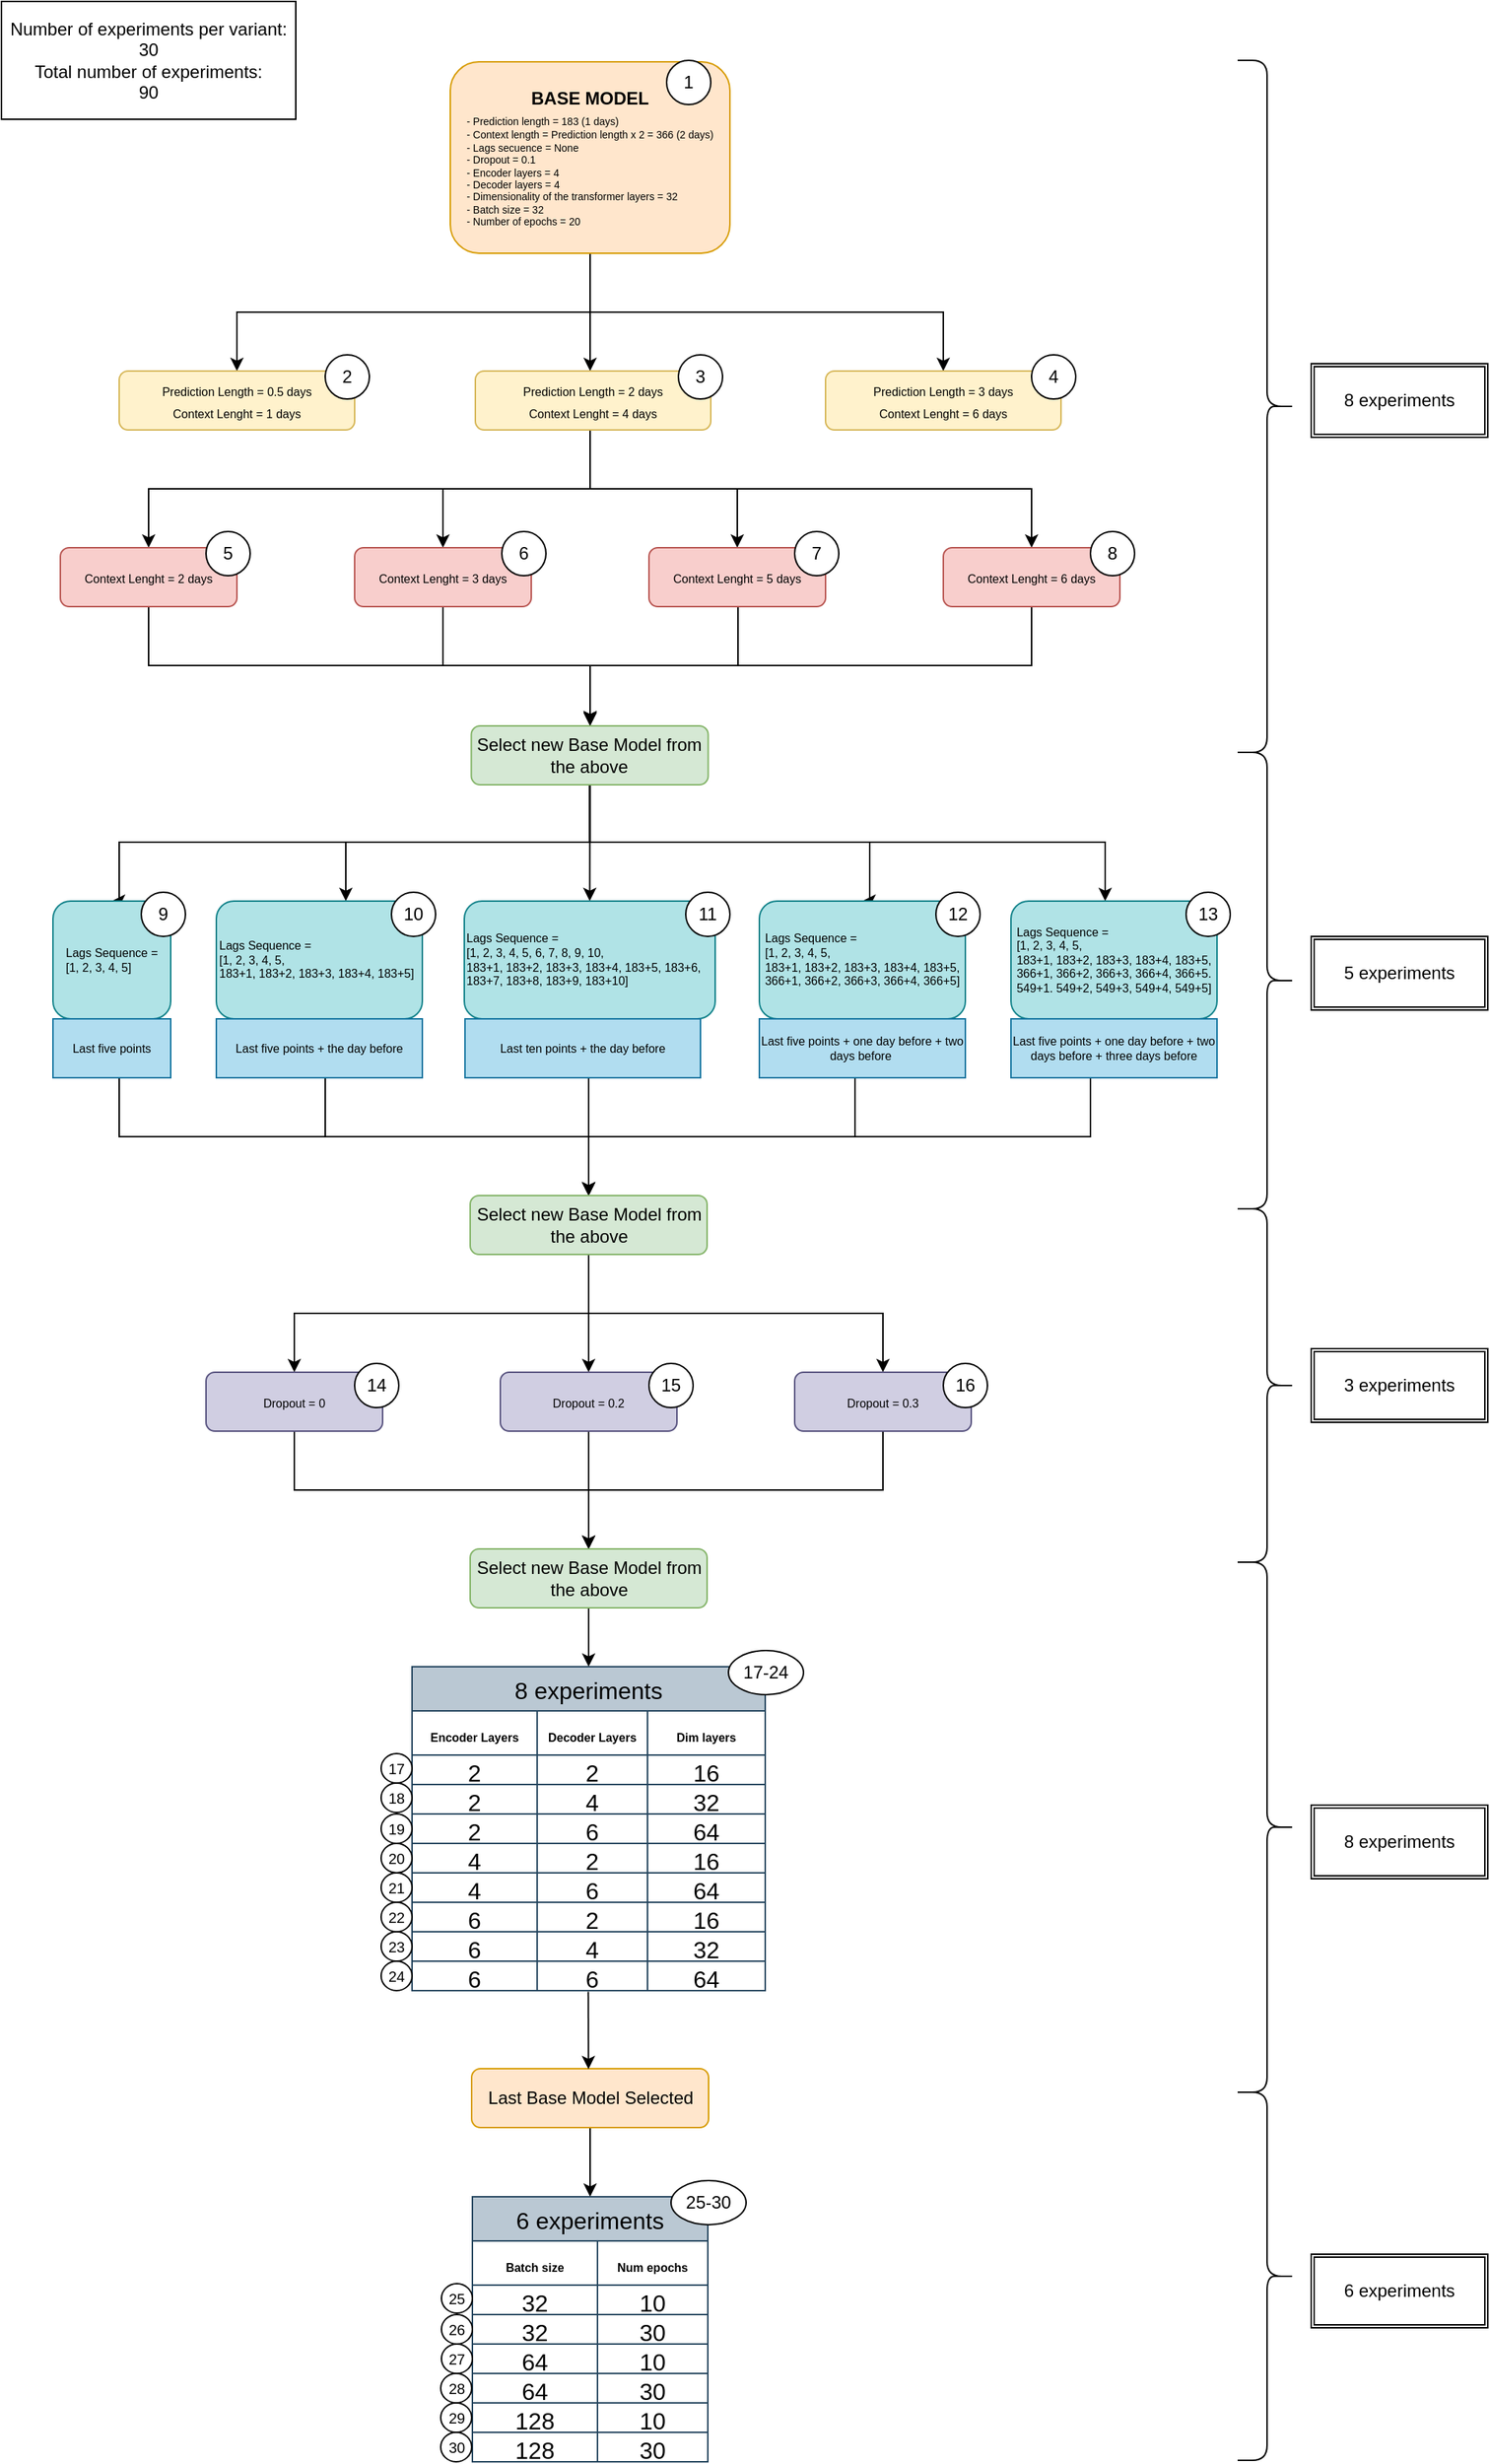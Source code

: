 <mxfile version="24.6.4" type="device">
  <diagram name="Página-1" id="wMBzhhmCwBxQDzJuzDIg">
    <mxGraphModel dx="1050" dy="629" grid="1" gridSize="10" guides="1" tooltips="1" connect="1" arrows="1" fold="1" page="1" pageScale="1" pageWidth="827" pageHeight="1169" math="0" shadow="0">
      <root>
        <mxCell id="0" />
        <mxCell id="1" parent="0" />
        <mxCell id="wwEhSpKqhu7WoPCeO-P2-3" value="" style="edgeStyle=orthogonalEdgeStyle;rounded=0;orthogonalLoop=1;jettySize=auto;html=1;" parent="1" source="wwEhSpKqhu7WoPCeO-P2-1" target="wwEhSpKqhu7WoPCeO-P2-2" edge="1">
          <mxGeometry relative="1" as="geometry">
            <Array as="points">
              <mxPoint x="400" y="191" />
              <mxPoint x="400" y="191" />
            </Array>
          </mxGeometry>
        </mxCell>
        <mxCell id="wwEhSpKqhu7WoPCeO-P2-12" style="edgeStyle=orthogonalEdgeStyle;rounded=0;orthogonalLoop=1;jettySize=auto;html=1;entryX=0.5;entryY=0;entryDx=0;entryDy=0;" parent="1" source="wwEhSpKqhu7WoPCeO-P2-1" target="wwEhSpKqhu7WoPCeO-P2-4" edge="1">
          <mxGeometry relative="1" as="geometry">
            <Array as="points">
              <mxPoint x="400" y="211" />
              <mxPoint x="160" y="211" />
            </Array>
          </mxGeometry>
        </mxCell>
        <mxCell id="wwEhSpKqhu7WoPCeO-P2-13" style="edgeStyle=orthogonalEdgeStyle;rounded=0;orthogonalLoop=1;jettySize=auto;html=1;entryX=0.5;entryY=0;entryDx=0;entryDy=0;" parent="1" source="wwEhSpKqhu7WoPCeO-P2-1" target="wwEhSpKqhu7WoPCeO-P2-6" edge="1">
          <mxGeometry relative="1" as="geometry">
            <Array as="points">
              <mxPoint x="400" y="211" />
              <mxPoint x="640" y="211" />
            </Array>
          </mxGeometry>
        </mxCell>
        <mxCell id="wwEhSpKqhu7WoPCeO-P2-1" value="&lt;div style=&quot;&quot;&gt;&lt;b style=&quot;&quot;&gt;&lt;font style=&quot;font-size: 12px;&quot;&gt;BASE MODEL&lt;/font&gt;&lt;/b&gt;&lt;/div&gt;&lt;div style=&quot;text-align: left;&quot;&gt;&lt;span style=&quot;background-color: initial;&quot;&gt;&lt;font style=&quot;font-size: 7px;&quot;&gt;- Prediction length = 183 (1 days)&lt;/font&gt;&lt;/span&gt;&lt;br&gt;&lt;/div&gt;&lt;font style=&quot;font-size: 7px;&quot;&gt;&lt;div style=&quot;text-align: left;&quot;&gt;&lt;span style=&quot;background-color: initial;&quot;&gt;- Context length = Prediction length x 2 = 366 (2 days)&lt;/span&gt;&lt;/div&gt;&lt;div style=&quot;text-align: left;&quot;&gt;&lt;span style=&quot;background-color: initial;&quot;&gt;- Lags secuence =&amp;nbsp;&lt;/span&gt;&lt;span style=&quot;background-color: initial; text-align: center;&quot;&gt;None&lt;/span&gt;&lt;/div&gt;&lt;div style=&quot;text-align: left;&quot;&gt;&lt;span style=&quot;background-color: initial;&quot;&gt;- Dropout = 0.1&lt;/span&gt;&lt;/div&gt;&lt;div style=&quot;text-align: left;&quot;&gt;&lt;span style=&quot;background-color: initial;&quot;&gt;- Encoder layers = 4&lt;/span&gt;&lt;/div&gt;&lt;div style=&quot;text-align: left;&quot;&gt;&lt;span style=&quot;background-color: initial;&quot;&gt;- Decoder layers = 4&lt;/span&gt;&lt;/div&gt;&lt;div style=&quot;text-align: left;&quot;&gt;&lt;span style=&quot;background-color: initial;&quot;&gt;- Dimensionality of the transformer layers = 32&lt;/span&gt;&lt;/div&gt;&lt;div style=&quot;text-align: left;&quot;&gt;&lt;span style=&quot;background-color: initial;&quot;&gt;- Batch size = 32&lt;/span&gt;&lt;/div&gt;&lt;div style=&quot;text-align: left;&quot;&gt;&lt;span style=&quot;background-color: initial;&quot;&gt;- Number of epochs = 20&lt;/span&gt;&lt;/div&gt;&lt;/font&gt;" style="rounded=1;whiteSpace=wrap;html=1;fillColor=#ffe6cc;strokeColor=#d79b00;" parent="1" vertex="1">
          <mxGeometry x="305" y="41" width="190" height="130" as="geometry" />
        </mxCell>
        <mxCell id="wwEhSpKqhu7WoPCeO-P2-9" value="" style="edgeStyle=orthogonalEdgeStyle;rounded=0;orthogonalLoop=1;jettySize=auto;html=1;" parent="1" source="wwEhSpKqhu7WoPCeO-P2-2" target="wwEhSpKqhu7WoPCeO-P2-8" edge="1">
          <mxGeometry relative="1" as="geometry">
            <Array as="points">
              <mxPoint x="400" y="331" />
              <mxPoint x="300" y="331" />
            </Array>
          </mxGeometry>
        </mxCell>
        <mxCell id="wwEhSpKqhu7WoPCeO-P2-18" style="edgeStyle=orthogonalEdgeStyle;rounded=0;orthogonalLoop=1;jettySize=auto;html=1;entryX=0.5;entryY=0;entryDx=0;entryDy=0;" parent="1" source="wwEhSpKqhu7WoPCeO-P2-2" target="wwEhSpKqhu7WoPCeO-P2-15" edge="1">
          <mxGeometry relative="1" as="geometry">
            <Array as="points">
              <mxPoint x="400" y="331" />
              <mxPoint x="100" y="331" />
            </Array>
          </mxGeometry>
        </mxCell>
        <mxCell id="wwEhSpKqhu7WoPCeO-P2-29" style="edgeStyle=orthogonalEdgeStyle;rounded=0;orthogonalLoop=1;jettySize=auto;html=1;entryX=0.5;entryY=0;entryDx=0;entryDy=0;" parent="1" source="wwEhSpKqhu7WoPCeO-P2-2" target="wwEhSpKqhu7WoPCeO-P2-16" edge="1">
          <mxGeometry relative="1" as="geometry">
            <Array as="points">
              <mxPoint x="400" y="331" />
              <mxPoint x="500" y="331" />
            </Array>
          </mxGeometry>
        </mxCell>
        <mxCell id="wwEhSpKqhu7WoPCeO-P2-32" style="edgeStyle=orthogonalEdgeStyle;rounded=0;orthogonalLoop=1;jettySize=auto;html=1;" parent="1" source="wwEhSpKqhu7WoPCeO-P2-2" target="wwEhSpKqhu7WoPCeO-P2-31" edge="1">
          <mxGeometry relative="1" as="geometry">
            <Array as="points">
              <mxPoint x="400" y="331" />
              <mxPoint x="700" y="331" />
            </Array>
          </mxGeometry>
        </mxCell>
        <mxCell id="wwEhSpKqhu7WoPCeO-P2-2" value="&lt;font style=&quot;font-size: 8px;&quot;&gt;Prediction Length = 2 days&lt;br&gt;Context Lenght = 4 days&lt;div style=&quot;display:none&quot; id=&quot;SDCloudData&quot;&gt;&lt;/div&gt;&lt;br&gt;&lt;/font&gt;" style="rounded=1;whiteSpace=wrap;html=1;fillColor=#fff2cc;strokeColor=#d6b656;" parent="1" vertex="1">
          <mxGeometry x="322" y="251" width="160" height="40" as="geometry" />
        </mxCell>
        <mxCell id="wwEhSpKqhu7WoPCeO-P2-4" value="&lt;font style=&quot;font-size: 8px;&quot;&gt;&lt;br&gt;Prediction Length = 0.5 days&lt;br&gt;Context Lenght = 1 days&lt;/font&gt;&lt;div style=&quot;display:none&quot; id=&quot;SDCloudData&quot;&gt;&lt;/div&gt;&lt;div&gt;&lt;br/&gt;&lt;/div&gt;" style="whiteSpace=wrap;html=1;rounded=1;fillColor=#fff2cc;strokeColor=#d6b656;" parent="1" vertex="1">
          <mxGeometry x="80" y="251" width="160" height="40" as="geometry" />
        </mxCell>
        <mxCell id="wwEhSpKqhu7WoPCeO-P2-6" value="&lt;font style=&quot;font-size: 8px;&quot;&gt;Prediction Length = 3 days&lt;br&gt;Context Lenght = 6 days&lt;div style=&quot;display:none&quot; id=&quot;SDCloudData&quot;&gt;&lt;/div&gt;&lt;br&gt;&lt;/font&gt;" style="whiteSpace=wrap;html=1;rounded=1;fillColor=#fff2cc;strokeColor=#d6b656;" parent="1" vertex="1">
          <mxGeometry x="560" y="251" width="160" height="40" as="geometry" />
        </mxCell>
        <mxCell id="wwEhSpKqhu7WoPCeO-P2-59" style="edgeStyle=orthogonalEdgeStyle;rounded=0;orthogonalLoop=1;jettySize=auto;html=1;" parent="1" source="wwEhSpKqhu7WoPCeO-P2-8" edge="1">
          <mxGeometry relative="1" as="geometry">
            <mxPoint x="400" y="491" as="targetPoint" />
            <Array as="points">
              <mxPoint x="300" y="451" />
              <mxPoint x="400" y="451" />
            </Array>
          </mxGeometry>
        </mxCell>
        <mxCell id="wwEhSpKqhu7WoPCeO-P2-8" value="&lt;font style=&quot;font-size: 8px;&quot;&gt;Context Lenght = 3 days&lt;div style=&quot;display:none&quot; id=&quot;SDCloudData&quot;&gt;&lt;/div&gt;&lt;br&gt;&lt;/font&gt;" style="whiteSpace=wrap;html=1;rounded=1;fillColor=#f8cecc;strokeColor=#b85450;" parent="1" vertex="1">
          <mxGeometry x="240" y="371" width="120" height="40" as="geometry" />
        </mxCell>
        <mxCell id="wwEhSpKqhu7WoPCeO-P2-56" style="edgeStyle=orthogonalEdgeStyle;rounded=0;orthogonalLoop=1;jettySize=auto;html=1;" parent="1" source="wwEhSpKqhu7WoPCeO-P2-15" target="wwEhSpKqhu7WoPCeO-P2-20" edge="1">
          <mxGeometry relative="1" as="geometry">
            <Array as="points">
              <mxPoint x="100" y="451" />
              <mxPoint x="400" y="451" />
            </Array>
          </mxGeometry>
        </mxCell>
        <mxCell id="wwEhSpKqhu7WoPCeO-P2-15" value="&lt;font style=&quot;font-size: 8px;&quot;&gt;Context Lenght = 2 days&lt;div style=&quot;display:none&quot; id=&quot;SDCloudData&quot;&gt;&lt;/div&gt;&lt;br&gt;&lt;/font&gt;" style="whiteSpace=wrap;html=1;rounded=1;fillColor=#f8cecc;strokeColor=#b85450;" parent="1" vertex="1">
          <mxGeometry x="40" y="371" width="120" height="40" as="geometry" />
        </mxCell>
        <mxCell id="wwEhSpKqhu7WoPCeO-P2-58" style="edgeStyle=orthogonalEdgeStyle;rounded=0;orthogonalLoop=1;jettySize=auto;html=1;entryX=0.5;entryY=0;entryDx=0;entryDy=0;" parent="1" edge="1">
          <mxGeometry relative="1" as="geometry">
            <mxPoint x="500.5" y="411" as="sourcePoint" />
            <mxPoint x="400" y="492" as="targetPoint" />
            <Array as="points">
              <mxPoint x="500.5" y="451" />
              <mxPoint x="400.5" y="451" />
            </Array>
          </mxGeometry>
        </mxCell>
        <mxCell id="wwEhSpKqhu7WoPCeO-P2-16" value="&lt;font style=&quot;font-size: 8px;&quot;&gt;Context Lenght = 5 days&lt;/font&gt;&lt;div style=&quot;display:none&quot; id=&quot;SDCloudData&quot;&gt;&lt;/div&gt;" style="whiteSpace=wrap;html=1;rounded=1;fillColor=#f8cecc;strokeColor=#b85450;" parent="1" vertex="1">
          <mxGeometry x="440" y="371" width="120" height="40" as="geometry" />
        </mxCell>
        <mxCell id="wwEhSpKqhu7WoPCeO-P2-60" style="edgeStyle=orthogonalEdgeStyle;rounded=0;orthogonalLoop=1;jettySize=auto;html=1;entryX=0.5;entryY=0;entryDx=0;entryDy=0;" parent="1" source="wwEhSpKqhu7WoPCeO-P2-20" target="wwEhSpKqhu7WoPCeO-P2-38" edge="1">
          <mxGeometry relative="1" as="geometry">
            <Array as="points">
              <mxPoint x="400" y="572" />
              <mxPoint x="400" y="572" />
            </Array>
          </mxGeometry>
        </mxCell>
        <mxCell id="wwEhSpKqhu7WoPCeO-P2-63" style="edgeStyle=orthogonalEdgeStyle;rounded=0;orthogonalLoop=1;jettySize=auto;html=1;entryX=0.5;entryY=0;entryDx=0;entryDy=0;" parent="1" source="wwEhSpKqhu7WoPCeO-P2-20" target="wwEhSpKqhu7WoPCeO-P2-40" edge="1">
          <mxGeometry relative="1" as="geometry">
            <Array as="points">
              <mxPoint x="400" y="571" />
              <mxPoint x="80" y="571" />
              <mxPoint x="80" y="611" />
            </Array>
          </mxGeometry>
        </mxCell>
        <mxCell id="wwEhSpKqhu7WoPCeO-P2-64" style="edgeStyle=orthogonalEdgeStyle;rounded=0;orthogonalLoop=1;jettySize=auto;html=1;" parent="1" source="wwEhSpKqhu7WoPCeO-P2-20" target="wwEhSpKqhu7WoPCeO-P2-49" edge="1">
          <mxGeometry relative="1" as="geometry">
            <Array as="points">
              <mxPoint x="400" y="571" />
              <mxPoint x="750" y="571" />
            </Array>
          </mxGeometry>
        </mxCell>
        <mxCell id="wwEhSpKqhu7WoPCeO-P2-66" style="edgeStyle=orthogonalEdgeStyle;rounded=0;orthogonalLoop=1;jettySize=auto;html=1;entryX=0.5;entryY=0;entryDx=0;entryDy=0;" parent="1" source="wwEhSpKqhu7WoPCeO-P2-20" target="wwEhSpKqhu7WoPCeO-P2-47" edge="1">
          <mxGeometry relative="1" as="geometry">
            <Array as="points">
              <mxPoint x="400" y="571" />
              <mxPoint x="590" y="571" />
              <mxPoint x="590" y="611" />
            </Array>
          </mxGeometry>
        </mxCell>
        <mxCell id="wwEhSpKqhu7WoPCeO-P2-67" style="edgeStyle=orthogonalEdgeStyle;rounded=0;orthogonalLoop=1;jettySize=auto;html=1;" parent="1" edge="1">
          <mxGeometry relative="1" as="geometry">
            <Array as="points">
              <mxPoint x="400" y="532" />
              <mxPoint x="400" y="571" />
              <mxPoint x="234" y="571" />
            </Array>
            <mxPoint x="413.507" y="532" as="sourcePoint" />
            <mxPoint x="234" y="611" as="targetPoint" />
          </mxGeometry>
        </mxCell>
        <mxCell id="wwEhSpKqhu7WoPCeO-P2-20" value="Select new Base Model&amp;nbsp;from the above" style="rounded=1;whiteSpace=wrap;html=1;fillColor=#d5e8d4;strokeColor=#82b366;" parent="1" vertex="1">
          <mxGeometry x="319.25" y="492" width="161" height="40" as="geometry" />
        </mxCell>
        <mxCell id="wwEhSpKqhu7WoPCeO-P2-57" style="edgeStyle=orthogonalEdgeStyle;rounded=0;orthogonalLoop=1;jettySize=auto;html=1;exitX=0.5;exitY=1;exitDx=0;exitDy=0;" parent="1" source="wwEhSpKqhu7WoPCeO-P2-31" edge="1">
          <mxGeometry relative="1" as="geometry">
            <mxPoint x="400" y="491" as="targetPoint" />
            <Array as="points">
              <mxPoint x="700" y="451" />
              <mxPoint x="400" y="451" />
            </Array>
          </mxGeometry>
        </mxCell>
        <mxCell id="wwEhSpKqhu7WoPCeO-P2-31" value="&lt;font style=&quot;font-size: 8px;&quot;&gt;Context Lenght = 6 days&lt;/font&gt;&lt;div style=&quot;display:none&quot; id=&quot;SDCloudData&quot;&gt;&lt;/div&gt;" style="whiteSpace=wrap;html=1;rounded=1;fillColor=#f8cecc;strokeColor=#b85450;" parent="1" vertex="1">
          <mxGeometry x="640" y="371" width="120" height="40" as="geometry" />
        </mxCell>
        <mxCell id="wwEhSpKqhu7WoPCeO-P2-38" value="&lt;div style=&quot;text-align: left; font-size: 8px;&quot;&gt;&lt;span style=&quot;font-size: 8px; background-color: initial;&quot;&gt;Lags Sequence =&lt;/span&gt;&lt;/div&gt;&lt;div style=&quot;font-size: 8px;&quot;&gt;&lt;div style=&quot;text-align: left; font-size: 8px;&quot;&gt;&lt;font style=&quot;font-size: 8px;&quot;&gt;[1, 2, 3, 4, 5, 6, 7, 8, 9, 10,&lt;/font&gt;&lt;/div&gt;&lt;div style=&quot;text-align: left; font-size: 8px;&quot;&gt;&lt;font style=&quot;background-color: initial; font-size: 8px;&quot;&gt;183+1, 183+2, 183+3, 183+4,&amp;nbsp;&lt;/font&gt;&lt;font style=&quot;background-color: initial; font-size: 8px;&quot;&gt;183+5,&amp;nbsp;&lt;/font&gt;&lt;span style=&quot;background-color: initial; font-size: 8px;&quot;&gt;183+6, 183+7, 183+8, 183+9,&amp;nbsp;&lt;/span&gt;&lt;span style=&quot;background-color: initial; font-size: 8px;&quot;&gt;183+10&lt;/span&gt;&lt;span style=&quot;background-color: initial; font-size: 8px;&quot;&gt;]&lt;/span&gt;&lt;/div&gt;&lt;/div&gt;" style="rounded=1;whiteSpace=wrap;html=1;fillColor=#b0e3e6;strokeColor=#0e8088;fontSize=8;" parent="1" vertex="1">
          <mxGeometry x="314.5" y="611" width="170.5" height="80" as="geometry" />
        </mxCell>
        <mxCell id="wwEhSpKqhu7WoPCeO-P2-39" value="&lt;font style=&quot;font-size: 8px;&quot;&gt;Lags Sequence =&lt;/font&gt;&lt;div style=&quot;font-size: 8px;&quot;&gt;&lt;font style=&quot;font-size: 8px;&quot;&gt;[1, 2, 3, 4, 5,&lt;/font&gt;&lt;/div&gt;&lt;div style=&quot;font-size: 8px;&quot;&gt;&lt;font style=&quot;font-size: 8px;&quot;&gt;183+1, 183+2, 183+3, 183+4,&amp;nbsp;&lt;/font&gt;&lt;span style=&quot;font-size: 8px; background-color: initial;&quot;&gt;183+5]&lt;/span&gt;&lt;/div&gt;" style="rounded=1;whiteSpace=wrap;html=1;align=left;fillColor=#b0e3e6;strokeColor=#0e8088;fontSize=8;" parent="1" vertex="1">
          <mxGeometry x="146" y="611" width="140" height="80" as="geometry" />
        </mxCell>
        <mxCell id="wwEhSpKqhu7WoPCeO-P2-40" value="&lt;font style=&quot;text-align: left; font-size: 8px;&quot;&gt;Lags Sequence =&lt;/font&gt;&lt;div style=&quot;text-align: left; font-size: 8px;&quot;&gt;&lt;font style=&quot;font-size: 8px;&quot;&gt;[1, 2, 3, 4, 5&lt;/font&gt;&lt;span style=&quot;background-color: initial; font-size: 8px;&quot;&gt;]&lt;/span&gt;&lt;/div&gt;" style="rounded=1;whiteSpace=wrap;html=1;fillColor=#b0e3e6;strokeColor=#0e8088;fontSize=8;" parent="1" vertex="1">
          <mxGeometry x="35" y="611" width="80" height="80" as="geometry" />
        </mxCell>
        <mxCell id="wwEhSpKqhu7WoPCeO-P2-47" value="&lt;div style=&quot;text-align: left; font-size: 8px;&quot;&gt;&lt;span style=&quot;font-size: 8px; background-color: initial;&quot;&gt;Lags Sequence =&lt;/span&gt;&lt;/div&gt;&lt;div style=&quot;font-size: 8px;&quot;&gt;&lt;div style=&quot;text-align: left; font-size: 8px;&quot;&gt;&lt;font style=&quot;font-size: 8px;&quot;&gt;[1, 2, 3, 4, 5,&lt;/font&gt;&lt;/div&gt;&lt;div style=&quot;text-align: left; font-size: 8px;&quot;&gt;&lt;font style=&quot;background-color: initial; font-size: 8px;&quot;&gt;183+1, 183+2, 183+3, 183+4,&amp;nbsp;&lt;/font&gt;&lt;font style=&quot;background-color: initial; font-size: 8px;&quot;&gt;183+5,&lt;/font&gt;&lt;/div&gt;&lt;div style=&quot;text-align: left; font-size: 8px;&quot;&gt;&lt;span style=&quot;background-color: initial; font-size: 8px;&quot;&gt;366+1, 366+2, 366+3, 366+4, 366+5]&lt;/span&gt;&lt;/div&gt;&lt;/div&gt;" style="rounded=1;whiteSpace=wrap;html=1;fillColor=#b0e3e6;strokeColor=#0e8088;fontSize=8;" parent="1" vertex="1">
          <mxGeometry x="515" y="611" width="140" height="80" as="geometry" />
        </mxCell>
        <mxCell id="wwEhSpKqhu7WoPCeO-P2-49" value="&lt;div style=&quot;text-align: left; font-size: 8px;&quot;&gt;&lt;span style=&quot;font-size: 8px; background-color: initial;&quot;&gt;Lags Sequence =&lt;/span&gt;&lt;/div&gt;&lt;div style=&quot;font-size: 8px;&quot;&gt;&lt;div style=&quot;text-align: left; font-size: 8px;&quot;&gt;&lt;font style=&quot;font-size: 8px;&quot;&gt;[1, 2, 3, 4, 5,&lt;/font&gt;&lt;/div&gt;&lt;div style=&quot;text-align: left; font-size: 8px;&quot;&gt;&lt;font style=&quot;background-color: initial; font-size: 8px;&quot;&gt;183+1, 183+2, 183+3, 183+4,&amp;nbsp;&lt;/font&gt;&lt;font style=&quot;background-color: initial; font-size: 8px;&quot;&gt;183+5,&lt;/font&gt;&lt;/div&gt;&lt;div style=&quot;text-align: left; font-size: 8px;&quot;&gt;&lt;span style=&quot;background-color: initial; font-size: 8px;&quot;&gt;366+1, 366+2, 366+3, 366+4, 366+5.&lt;/span&gt;&lt;/div&gt;&lt;div style=&quot;text-align: left; font-size: 8px;&quot;&gt;&lt;span style=&quot;background-color: initial; font-size: 8px;&quot;&gt;549+1. 549+2, 549+3, 549+4, 549+5]&lt;/span&gt;&lt;/div&gt;&lt;/div&gt;" style="rounded=1;whiteSpace=wrap;html=1;fillColor=#b0e3e6;strokeColor=#0e8088;fontSize=8;" parent="1" vertex="1">
          <mxGeometry x="686" y="611" width="140" height="80" as="geometry" />
        </mxCell>
        <mxCell id="wwEhSpKqhu7WoPCeO-P2-81" style="edgeStyle=orthogonalEdgeStyle;rounded=0;orthogonalLoop=1;jettySize=auto;html=1;entryX=0.5;entryY=0;entryDx=0;entryDy=0;" parent="1" source="wwEhSpKqhu7WoPCeO-P2-50" target="wwEhSpKqhu7WoPCeO-P2-68" edge="1">
          <mxGeometry relative="1" as="geometry">
            <Array as="points">
              <mxPoint x="80" y="771" />
              <mxPoint x="399" y="771" />
            </Array>
          </mxGeometry>
        </mxCell>
        <mxCell id="wwEhSpKqhu7WoPCeO-P2-50" value="&lt;font style=&quot;font-size: 8px;&quot;&gt;Last five points&lt;/font&gt;" style="rounded=0;whiteSpace=wrap;html=1;fillColor=#b1ddf0;strokeColor=#10739e;fontSize=8;" parent="1" vertex="1">
          <mxGeometry x="35" y="691" width="80" height="40" as="geometry" />
        </mxCell>
        <mxCell id="wwEhSpKqhu7WoPCeO-P2-80" style="edgeStyle=orthogonalEdgeStyle;rounded=0;orthogonalLoop=1;jettySize=auto;html=1;entryX=0.5;entryY=0;entryDx=0;entryDy=0;" parent="1" source="wwEhSpKqhu7WoPCeO-P2-52" target="wwEhSpKqhu7WoPCeO-P2-68" edge="1">
          <mxGeometry relative="1" as="geometry">
            <Array as="points">
              <mxPoint x="220" y="771" />
              <mxPoint x="399" y="771" />
            </Array>
          </mxGeometry>
        </mxCell>
        <mxCell id="wwEhSpKqhu7WoPCeO-P2-52" value="&lt;font style=&quot;font-size: 8px;&quot;&gt;Last five points + the day before&lt;/font&gt;" style="rounded=0;whiteSpace=wrap;html=1;fillColor=#b1ddf0;strokeColor=#10739e;fontSize=8;" parent="1" vertex="1">
          <mxGeometry x="146" y="691" width="140" height="40" as="geometry" />
        </mxCell>
        <mxCell id="wwEhSpKqhu7WoPCeO-P2-76" style="edgeStyle=orthogonalEdgeStyle;rounded=0;orthogonalLoop=1;jettySize=auto;html=1;entryX=0.5;entryY=0;entryDx=0;entryDy=0;" parent="1" source="wwEhSpKqhu7WoPCeO-P2-53" target="wwEhSpKqhu7WoPCeO-P2-68" edge="1">
          <mxGeometry relative="1" as="geometry">
            <mxPoint x="400" y="801" as="targetPoint" />
            <Array as="points">
              <mxPoint x="399" y="751" />
              <mxPoint x="399" y="751" />
            </Array>
          </mxGeometry>
        </mxCell>
        <mxCell id="wwEhSpKqhu7WoPCeO-P2-53" value="&lt;font style=&quot;font-size: 8px;&quot;&gt;Last ten points + the day before&lt;/font&gt;" style="rounded=0;whiteSpace=wrap;html=1;fillColor=#b1ddf0;strokeColor=#10739e;fontSize=8;" parent="1" vertex="1">
          <mxGeometry x="315" y="691" width="160" height="40" as="geometry" />
        </mxCell>
        <mxCell id="wwEhSpKqhu7WoPCeO-P2-79" style="edgeStyle=orthogonalEdgeStyle;rounded=0;orthogonalLoop=1;jettySize=auto;html=1;entryX=0.5;entryY=0;entryDx=0;entryDy=0;" parent="1" source="wwEhSpKqhu7WoPCeO-P2-54" target="wwEhSpKqhu7WoPCeO-P2-68" edge="1">
          <mxGeometry relative="1" as="geometry">
            <Array as="points">
              <mxPoint x="580" y="771" />
              <mxPoint x="399" y="771" />
            </Array>
          </mxGeometry>
        </mxCell>
        <mxCell id="wwEhSpKqhu7WoPCeO-P2-54" value="&lt;font style=&quot;font-size: 8px;&quot;&gt;Last five points + one day before + two days before&amp;nbsp;&lt;/font&gt;" style="rounded=0;whiteSpace=wrap;html=1;fillColor=#b1ddf0;strokeColor=#10739e;fontSize=8;" parent="1" vertex="1">
          <mxGeometry x="515" y="691" width="140" height="40" as="geometry" />
        </mxCell>
        <mxCell id="wwEhSpKqhu7WoPCeO-P2-78" style="edgeStyle=orthogonalEdgeStyle;rounded=0;orthogonalLoop=1;jettySize=auto;html=1;entryX=0.5;entryY=0;entryDx=0;entryDy=0;" parent="1" source="wwEhSpKqhu7WoPCeO-P2-55" target="wwEhSpKqhu7WoPCeO-P2-68" edge="1">
          <mxGeometry relative="1" as="geometry">
            <Array as="points">
              <mxPoint x="740" y="771" />
              <mxPoint x="399" y="771" />
            </Array>
          </mxGeometry>
        </mxCell>
        <mxCell id="wwEhSpKqhu7WoPCeO-P2-55" value="&lt;font style=&quot;font-size: 8px;&quot;&gt;Last five points + one day before + two days before + three days before&lt;/font&gt;" style="rounded=0;whiteSpace=wrap;html=1;fillColor=#b1ddf0;strokeColor=#10739e;fontSize=8;" parent="1" vertex="1">
          <mxGeometry x="686" y="691" width="140" height="40" as="geometry" />
        </mxCell>
        <mxCell id="wwEhSpKqhu7WoPCeO-P2-85" style="edgeStyle=orthogonalEdgeStyle;rounded=0;orthogonalLoop=1;jettySize=auto;html=1;entryX=0.5;entryY=0;entryDx=0;entryDy=0;" parent="1" source="wwEhSpKqhu7WoPCeO-P2-68" target="wwEhSpKqhu7WoPCeO-P2-83" edge="1">
          <mxGeometry relative="1" as="geometry" />
        </mxCell>
        <mxCell id="wwEhSpKqhu7WoPCeO-P2-86" style="edgeStyle=orthogonalEdgeStyle;rounded=0;orthogonalLoop=1;jettySize=auto;html=1;" parent="1" source="wwEhSpKqhu7WoPCeO-P2-68" target="wwEhSpKqhu7WoPCeO-P2-82" edge="1">
          <mxGeometry relative="1" as="geometry">
            <Array as="points">
              <mxPoint x="399" y="891" />
              <mxPoint x="199" y="891" />
            </Array>
          </mxGeometry>
        </mxCell>
        <mxCell id="wwEhSpKqhu7WoPCeO-P2-87" style="edgeStyle=orthogonalEdgeStyle;rounded=0;orthogonalLoop=1;jettySize=auto;html=1;" parent="1" source="wwEhSpKqhu7WoPCeO-P2-68" target="wwEhSpKqhu7WoPCeO-P2-84" edge="1">
          <mxGeometry relative="1" as="geometry">
            <Array as="points">
              <mxPoint x="399" y="891" />
              <mxPoint x="599" y="891" />
            </Array>
          </mxGeometry>
        </mxCell>
        <mxCell id="wwEhSpKqhu7WoPCeO-P2-68" value="Select new Base Model&amp;nbsp;from the above" style="rounded=1;whiteSpace=wrap;html=1;fillColor=#d5e8d4;strokeColor=#82b366;" parent="1" vertex="1">
          <mxGeometry x="318.5" y="811" width="161" height="40" as="geometry" />
        </mxCell>
        <mxCell id="wwEhSpKqhu7WoPCeO-P2-97" style="edgeStyle=orthogonalEdgeStyle;rounded=0;orthogonalLoop=1;jettySize=auto;html=1;entryX=0.5;entryY=0;entryDx=0;entryDy=0;" parent="1" source="wwEhSpKqhu7WoPCeO-P2-82" target="wwEhSpKqhu7WoPCeO-P2-91" edge="1">
          <mxGeometry relative="1" as="geometry">
            <Array as="points">
              <mxPoint x="199" y="1011" />
              <mxPoint x="399" y="1011" />
            </Array>
          </mxGeometry>
        </mxCell>
        <mxCell id="wwEhSpKqhu7WoPCeO-P2-82" value="&lt;font style=&quot;font-size: 8px;&quot;&gt;Dropout = 0&lt;br&gt;&lt;/font&gt;" style="whiteSpace=wrap;html=1;rounded=1;fillColor=#d0cee2;strokeColor=#56517e;" parent="1" vertex="1">
          <mxGeometry x="139" y="931" width="120" height="40" as="geometry" />
        </mxCell>
        <mxCell id="wwEhSpKqhu7WoPCeO-P2-95" style="edgeStyle=orthogonalEdgeStyle;rounded=0;orthogonalLoop=1;jettySize=auto;html=1;entryX=0.5;entryY=0;entryDx=0;entryDy=0;" parent="1" source="wwEhSpKqhu7WoPCeO-P2-83" target="wwEhSpKqhu7WoPCeO-P2-91" edge="1">
          <mxGeometry relative="1" as="geometry" />
        </mxCell>
        <mxCell id="wwEhSpKqhu7WoPCeO-P2-83" value="&lt;span style=&quot;font-size: 8px;&quot;&gt;Dropout = 0.2&lt;/span&gt;&lt;br&gt;&lt;div style=&quot;display:none&quot; id=&quot;SDCloudData&quot;&gt;&lt;/div&gt;" style="whiteSpace=wrap;html=1;rounded=1;fillColor=#d0cee2;strokeColor=#56517e;" parent="1" vertex="1">
          <mxGeometry x="339" y="931" width="120" height="40" as="geometry" />
        </mxCell>
        <mxCell id="wwEhSpKqhu7WoPCeO-P2-96" style="edgeStyle=orthogonalEdgeStyle;rounded=0;orthogonalLoop=1;jettySize=auto;html=1;entryX=0.5;entryY=0;entryDx=0;entryDy=0;" parent="1" source="wwEhSpKqhu7WoPCeO-P2-84" target="wwEhSpKqhu7WoPCeO-P2-91" edge="1">
          <mxGeometry relative="1" as="geometry">
            <Array as="points">
              <mxPoint x="599" y="1011" />
              <mxPoint x="399" y="1011" />
            </Array>
          </mxGeometry>
        </mxCell>
        <mxCell id="wwEhSpKqhu7WoPCeO-P2-84" value="&lt;span style=&quot;font-size: 8px;&quot;&gt;Dropout = 0.3&lt;/span&gt;&lt;br&gt;&lt;div style=&quot;display:none&quot; id=&quot;SDCloudData&quot;&gt;&lt;/div&gt;" style="whiteSpace=wrap;html=1;rounded=1;fillColor=#d0cee2;strokeColor=#56517e;" parent="1" vertex="1">
          <mxGeometry x="539" y="931" width="120" height="40" as="geometry" />
        </mxCell>
        <mxCell id="wwEhSpKqhu7WoPCeO-P2-155" style="edgeStyle=orthogonalEdgeStyle;rounded=0;orthogonalLoop=1;jettySize=auto;html=1;entryX=0.5;entryY=0;entryDx=0;entryDy=0;" parent="1" source="wwEhSpKqhu7WoPCeO-P2-91" target="wwEhSpKqhu7WoPCeO-P2-98" edge="1">
          <mxGeometry relative="1" as="geometry" />
        </mxCell>
        <mxCell id="wwEhSpKqhu7WoPCeO-P2-91" value="Select new Base Model&amp;nbsp;from the above" style="rounded=1;whiteSpace=wrap;html=1;fillColor=#d5e8d4;strokeColor=#82b366;" parent="1" vertex="1">
          <mxGeometry x="318.5" y="1051" width="161" height="40" as="geometry" />
        </mxCell>
        <mxCell id="wwEhSpKqhu7WoPCeO-P2-98" value="8 experiments" style="shape=table;startSize=30;container=1;collapsible=0;childLayout=tableLayout;strokeColor=#23445d;fontSize=16;fillColor=#bac8d3;" parent="1" vertex="1">
          <mxGeometry x="279" y="1131" width="240" height="220" as="geometry" />
        </mxCell>
        <mxCell id="wwEhSpKqhu7WoPCeO-P2-131" style="shape=tableRow;horizontal=0;startSize=0;swimlaneHead=0;swimlaneBody=0;strokeColor=inherit;top=0;left=0;bottom=0;right=0;collapsible=0;dropTarget=0;fillColor=none;points=[[0,0.5],[1,0.5]];portConstraint=eastwest;fontSize=16;" parent="wwEhSpKqhu7WoPCeO-P2-98" vertex="1">
          <mxGeometry y="30" width="240" height="30" as="geometry" />
        </mxCell>
        <mxCell id="wwEhSpKqhu7WoPCeO-P2-132" value="&lt;font style=&quot;font-size: 8px;&quot;&gt;&lt;b&gt;Encoder Layers&lt;/b&gt;&lt;/font&gt;" style="shape=partialRectangle;html=1;whiteSpace=wrap;connectable=0;strokeColor=inherit;overflow=hidden;fillColor=none;top=0;left=0;bottom=0;right=0;pointerEvents=1;fontSize=16;" parent="wwEhSpKqhu7WoPCeO-P2-131" vertex="1">
          <mxGeometry width="85" height="30" as="geometry">
            <mxRectangle width="85" height="30" as="alternateBounds" />
          </mxGeometry>
        </mxCell>
        <mxCell id="wwEhSpKqhu7WoPCeO-P2-133" value="&lt;b style=&quot;font-size: 8px;&quot;&gt;Decoder Layers&lt;/b&gt;" style="shape=partialRectangle;html=1;whiteSpace=wrap;connectable=0;strokeColor=inherit;overflow=hidden;fillColor=none;top=0;left=0;bottom=0;right=0;pointerEvents=1;fontSize=16;" parent="wwEhSpKqhu7WoPCeO-P2-131" vertex="1">
          <mxGeometry x="85" width="75" height="30" as="geometry">
            <mxRectangle width="75" height="30" as="alternateBounds" />
          </mxGeometry>
        </mxCell>
        <mxCell id="wwEhSpKqhu7WoPCeO-P2-134" value="&lt;span style=&quot;text-align: left;&quot;&gt;&lt;font style=&quot;font-size: 8px;&quot;&gt;&lt;b&gt;Dim layers&lt;/b&gt;&lt;/font&gt;&lt;/span&gt;" style="shape=partialRectangle;html=1;whiteSpace=wrap;connectable=0;strokeColor=inherit;overflow=hidden;fillColor=none;top=0;left=0;bottom=0;right=0;pointerEvents=1;fontSize=16;" parent="wwEhSpKqhu7WoPCeO-P2-131" vertex="1">
          <mxGeometry x="160" width="80" height="30" as="geometry">
            <mxRectangle width="80" height="30" as="alternateBounds" />
          </mxGeometry>
        </mxCell>
        <mxCell id="wwEhSpKqhu7WoPCeO-P2-127" style="shape=tableRow;horizontal=0;startSize=0;swimlaneHead=0;swimlaneBody=0;strokeColor=inherit;top=0;left=0;bottom=0;right=0;collapsible=0;dropTarget=0;fillColor=none;points=[[0,0.5],[1,0.5]];portConstraint=eastwest;fontSize=16;" parent="wwEhSpKqhu7WoPCeO-P2-98" vertex="1">
          <mxGeometry y="60" width="240" height="20" as="geometry" />
        </mxCell>
        <mxCell id="wwEhSpKqhu7WoPCeO-P2-128" value="2" style="shape=partialRectangle;html=1;whiteSpace=wrap;connectable=0;strokeColor=inherit;overflow=hidden;fillColor=none;top=0;left=0;bottom=0;right=0;pointerEvents=1;fontSize=16;" parent="wwEhSpKqhu7WoPCeO-P2-127" vertex="1">
          <mxGeometry width="85" height="20" as="geometry">
            <mxRectangle width="85" height="20" as="alternateBounds" />
          </mxGeometry>
        </mxCell>
        <mxCell id="wwEhSpKqhu7WoPCeO-P2-129" value="2" style="shape=partialRectangle;html=1;whiteSpace=wrap;connectable=0;strokeColor=inherit;overflow=hidden;fillColor=none;top=0;left=0;bottom=0;right=0;pointerEvents=1;fontSize=16;" parent="wwEhSpKqhu7WoPCeO-P2-127" vertex="1">
          <mxGeometry x="85" width="75" height="20" as="geometry">
            <mxRectangle width="75" height="20" as="alternateBounds" />
          </mxGeometry>
        </mxCell>
        <mxCell id="wwEhSpKqhu7WoPCeO-P2-130" value="16" style="shape=partialRectangle;html=1;whiteSpace=wrap;connectable=0;strokeColor=inherit;overflow=hidden;fillColor=none;top=0;left=0;bottom=0;right=0;pointerEvents=1;fontSize=16;" parent="wwEhSpKqhu7WoPCeO-P2-127" vertex="1">
          <mxGeometry x="160" width="80" height="20" as="geometry">
            <mxRectangle width="80" height="20" as="alternateBounds" />
          </mxGeometry>
        </mxCell>
        <mxCell id="wwEhSpKqhu7WoPCeO-P2-99" value="" style="shape=tableRow;horizontal=0;startSize=0;swimlaneHead=0;swimlaneBody=0;strokeColor=inherit;top=0;left=0;bottom=0;right=0;collapsible=0;dropTarget=0;fillColor=none;points=[[0,0.5],[1,0.5]];portConstraint=eastwest;fontSize=16;" parent="wwEhSpKqhu7WoPCeO-P2-98" vertex="1">
          <mxGeometry y="80" width="240" height="20" as="geometry" />
        </mxCell>
        <mxCell id="wwEhSpKqhu7WoPCeO-P2-100" value="2" style="shape=partialRectangle;html=1;whiteSpace=wrap;connectable=0;strokeColor=inherit;overflow=hidden;fillColor=none;top=0;left=0;bottom=0;right=0;pointerEvents=1;fontSize=16;" parent="wwEhSpKqhu7WoPCeO-P2-99" vertex="1">
          <mxGeometry width="85" height="20" as="geometry">
            <mxRectangle width="85" height="20" as="alternateBounds" />
          </mxGeometry>
        </mxCell>
        <mxCell id="wwEhSpKqhu7WoPCeO-P2-101" value="4" style="shape=partialRectangle;html=1;whiteSpace=wrap;connectable=0;strokeColor=inherit;overflow=hidden;fillColor=none;top=0;left=0;bottom=0;right=0;pointerEvents=1;fontSize=16;" parent="wwEhSpKqhu7WoPCeO-P2-99" vertex="1">
          <mxGeometry x="85" width="75" height="20" as="geometry">
            <mxRectangle width="75" height="20" as="alternateBounds" />
          </mxGeometry>
        </mxCell>
        <mxCell id="wwEhSpKqhu7WoPCeO-P2-102" value="32" style="shape=partialRectangle;html=1;whiteSpace=wrap;connectable=0;strokeColor=inherit;overflow=hidden;fillColor=none;top=0;left=0;bottom=0;right=0;pointerEvents=1;fontSize=16;" parent="wwEhSpKqhu7WoPCeO-P2-99" vertex="1">
          <mxGeometry x="160" width="80" height="20" as="geometry">
            <mxRectangle width="80" height="20" as="alternateBounds" />
          </mxGeometry>
        </mxCell>
        <mxCell id="wwEhSpKqhu7WoPCeO-P2-135" style="shape=tableRow;horizontal=0;startSize=0;swimlaneHead=0;swimlaneBody=0;strokeColor=inherit;top=0;left=0;bottom=0;right=0;collapsible=0;dropTarget=0;fillColor=none;points=[[0,0.5],[1,0.5]];portConstraint=eastwest;fontSize=16;" parent="wwEhSpKqhu7WoPCeO-P2-98" vertex="1">
          <mxGeometry y="100" width="240" height="20" as="geometry" />
        </mxCell>
        <mxCell id="wwEhSpKqhu7WoPCeO-P2-136" value="2" style="shape=partialRectangle;html=1;whiteSpace=wrap;connectable=0;strokeColor=inherit;overflow=hidden;fillColor=none;top=0;left=0;bottom=0;right=0;pointerEvents=1;fontSize=16;" parent="wwEhSpKqhu7WoPCeO-P2-135" vertex="1">
          <mxGeometry width="85" height="20" as="geometry">
            <mxRectangle width="85" height="20" as="alternateBounds" />
          </mxGeometry>
        </mxCell>
        <mxCell id="wwEhSpKqhu7WoPCeO-P2-137" value="6" style="shape=partialRectangle;html=1;whiteSpace=wrap;connectable=0;strokeColor=inherit;overflow=hidden;fillColor=none;top=0;left=0;bottom=0;right=0;pointerEvents=1;fontSize=16;" parent="wwEhSpKqhu7WoPCeO-P2-135" vertex="1">
          <mxGeometry x="85" width="75" height="20" as="geometry">
            <mxRectangle width="75" height="20" as="alternateBounds" />
          </mxGeometry>
        </mxCell>
        <mxCell id="wwEhSpKqhu7WoPCeO-P2-138" value="64" style="shape=partialRectangle;html=1;whiteSpace=wrap;connectable=0;strokeColor=inherit;overflow=hidden;fillColor=none;top=0;left=0;bottom=0;right=0;pointerEvents=1;fontSize=16;" parent="wwEhSpKqhu7WoPCeO-P2-135" vertex="1">
          <mxGeometry x="160" width="80" height="20" as="geometry">
            <mxRectangle width="80" height="20" as="alternateBounds" />
          </mxGeometry>
        </mxCell>
        <mxCell id="wwEhSpKqhu7WoPCeO-P2-103" value="" style="shape=tableRow;horizontal=0;startSize=0;swimlaneHead=0;swimlaneBody=0;strokeColor=inherit;top=0;left=0;bottom=0;right=0;collapsible=0;dropTarget=0;fillColor=none;points=[[0,0.5],[1,0.5]];portConstraint=eastwest;fontSize=16;" parent="wwEhSpKqhu7WoPCeO-P2-98" vertex="1">
          <mxGeometry y="120" width="240" height="20" as="geometry" />
        </mxCell>
        <mxCell id="wwEhSpKqhu7WoPCeO-P2-104" value="4" style="shape=partialRectangle;html=1;whiteSpace=wrap;connectable=0;strokeColor=inherit;overflow=hidden;fillColor=none;top=0;left=0;bottom=0;right=0;pointerEvents=1;fontSize=16;" parent="wwEhSpKqhu7WoPCeO-P2-103" vertex="1">
          <mxGeometry width="85" height="20" as="geometry">
            <mxRectangle width="85" height="20" as="alternateBounds" />
          </mxGeometry>
        </mxCell>
        <mxCell id="wwEhSpKqhu7WoPCeO-P2-105" value="2" style="shape=partialRectangle;html=1;whiteSpace=wrap;connectable=0;strokeColor=inherit;overflow=hidden;fillColor=none;top=0;left=0;bottom=0;right=0;pointerEvents=1;fontSize=16;" parent="wwEhSpKqhu7WoPCeO-P2-103" vertex="1">
          <mxGeometry x="85" width="75" height="20" as="geometry">
            <mxRectangle width="75" height="20" as="alternateBounds" />
          </mxGeometry>
        </mxCell>
        <mxCell id="wwEhSpKqhu7WoPCeO-P2-106" value="16" style="shape=partialRectangle;html=1;whiteSpace=wrap;connectable=0;strokeColor=inherit;overflow=hidden;fillColor=none;top=0;left=0;bottom=0;right=0;pointerEvents=1;fontSize=16;" parent="wwEhSpKqhu7WoPCeO-P2-103" vertex="1">
          <mxGeometry x="160" width="80" height="20" as="geometry">
            <mxRectangle width="80" height="20" as="alternateBounds" />
          </mxGeometry>
        </mxCell>
        <mxCell id="wwEhSpKqhu7WoPCeO-P2-107" value="" style="shape=tableRow;horizontal=0;startSize=0;swimlaneHead=0;swimlaneBody=0;strokeColor=inherit;top=0;left=0;bottom=0;right=0;collapsible=0;dropTarget=0;fillColor=none;points=[[0,0.5],[1,0.5]];portConstraint=eastwest;fontSize=16;" parent="wwEhSpKqhu7WoPCeO-P2-98" vertex="1">
          <mxGeometry y="140" width="240" height="20" as="geometry" />
        </mxCell>
        <mxCell id="wwEhSpKqhu7WoPCeO-P2-108" value="4" style="shape=partialRectangle;html=1;whiteSpace=wrap;connectable=0;strokeColor=inherit;overflow=hidden;fillColor=none;top=0;left=0;bottom=0;right=0;pointerEvents=1;fontSize=16;" parent="wwEhSpKqhu7WoPCeO-P2-107" vertex="1">
          <mxGeometry width="85" height="20" as="geometry">
            <mxRectangle width="85" height="20" as="alternateBounds" />
          </mxGeometry>
        </mxCell>
        <mxCell id="wwEhSpKqhu7WoPCeO-P2-109" value="6" style="shape=partialRectangle;html=1;whiteSpace=wrap;connectable=0;strokeColor=inherit;overflow=hidden;fillColor=none;top=0;left=0;bottom=0;right=0;pointerEvents=1;fontSize=16;" parent="wwEhSpKqhu7WoPCeO-P2-107" vertex="1">
          <mxGeometry x="85" width="75" height="20" as="geometry">
            <mxRectangle width="75" height="20" as="alternateBounds" />
          </mxGeometry>
        </mxCell>
        <mxCell id="wwEhSpKqhu7WoPCeO-P2-110" value="64" style="shape=partialRectangle;html=1;whiteSpace=wrap;connectable=0;strokeColor=inherit;overflow=hidden;fillColor=none;top=0;left=0;bottom=0;right=0;pointerEvents=1;fontSize=16;" parent="wwEhSpKqhu7WoPCeO-P2-107" vertex="1">
          <mxGeometry x="160" width="80" height="20" as="geometry">
            <mxRectangle width="80" height="20" as="alternateBounds" />
          </mxGeometry>
        </mxCell>
        <mxCell id="wwEhSpKqhu7WoPCeO-P2-143" style="shape=tableRow;horizontal=0;startSize=0;swimlaneHead=0;swimlaneBody=0;strokeColor=inherit;top=0;left=0;bottom=0;right=0;collapsible=0;dropTarget=0;fillColor=none;points=[[0,0.5],[1,0.5]];portConstraint=eastwest;fontSize=16;" parent="wwEhSpKqhu7WoPCeO-P2-98" vertex="1">
          <mxGeometry y="160" width="240" height="20" as="geometry" />
        </mxCell>
        <mxCell id="wwEhSpKqhu7WoPCeO-P2-144" value="6" style="shape=partialRectangle;html=1;whiteSpace=wrap;connectable=0;strokeColor=inherit;overflow=hidden;fillColor=none;top=0;left=0;bottom=0;right=0;pointerEvents=1;fontSize=16;" parent="wwEhSpKqhu7WoPCeO-P2-143" vertex="1">
          <mxGeometry width="85" height="20" as="geometry">
            <mxRectangle width="85" height="20" as="alternateBounds" />
          </mxGeometry>
        </mxCell>
        <mxCell id="wwEhSpKqhu7WoPCeO-P2-145" value="2" style="shape=partialRectangle;html=1;whiteSpace=wrap;connectable=0;strokeColor=inherit;overflow=hidden;fillColor=none;top=0;left=0;bottom=0;right=0;pointerEvents=1;fontSize=16;" parent="wwEhSpKqhu7WoPCeO-P2-143" vertex="1">
          <mxGeometry x="85" width="75" height="20" as="geometry">
            <mxRectangle width="75" height="20" as="alternateBounds" />
          </mxGeometry>
        </mxCell>
        <mxCell id="wwEhSpKqhu7WoPCeO-P2-146" value="16" style="shape=partialRectangle;html=1;whiteSpace=wrap;connectable=0;strokeColor=inherit;overflow=hidden;fillColor=none;top=0;left=0;bottom=0;right=0;pointerEvents=1;fontSize=16;" parent="wwEhSpKqhu7WoPCeO-P2-143" vertex="1">
          <mxGeometry x="160" width="80" height="20" as="geometry">
            <mxRectangle width="80" height="20" as="alternateBounds" />
          </mxGeometry>
        </mxCell>
        <mxCell id="wwEhSpKqhu7WoPCeO-P2-139" style="shape=tableRow;horizontal=0;startSize=0;swimlaneHead=0;swimlaneBody=0;strokeColor=inherit;top=0;left=0;bottom=0;right=0;collapsible=0;dropTarget=0;fillColor=none;points=[[0,0.5],[1,0.5]];portConstraint=eastwest;fontSize=16;" parent="wwEhSpKqhu7WoPCeO-P2-98" vertex="1">
          <mxGeometry y="180" width="240" height="20" as="geometry" />
        </mxCell>
        <mxCell id="wwEhSpKqhu7WoPCeO-P2-140" value="6" style="shape=partialRectangle;html=1;whiteSpace=wrap;connectable=0;strokeColor=inherit;overflow=hidden;fillColor=none;top=0;left=0;bottom=0;right=0;pointerEvents=1;fontSize=16;" parent="wwEhSpKqhu7WoPCeO-P2-139" vertex="1">
          <mxGeometry width="85" height="20" as="geometry">
            <mxRectangle width="85" height="20" as="alternateBounds" />
          </mxGeometry>
        </mxCell>
        <mxCell id="wwEhSpKqhu7WoPCeO-P2-141" value="4" style="shape=partialRectangle;html=1;whiteSpace=wrap;connectable=0;strokeColor=inherit;overflow=hidden;fillColor=none;top=0;left=0;bottom=0;right=0;pointerEvents=1;fontSize=16;" parent="wwEhSpKqhu7WoPCeO-P2-139" vertex="1">
          <mxGeometry x="85" width="75" height="20" as="geometry">
            <mxRectangle width="75" height="20" as="alternateBounds" />
          </mxGeometry>
        </mxCell>
        <mxCell id="wwEhSpKqhu7WoPCeO-P2-142" value="32" style="shape=partialRectangle;html=1;whiteSpace=wrap;connectable=0;strokeColor=inherit;overflow=hidden;fillColor=none;top=0;left=0;bottom=0;right=0;pointerEvents=1;fontSize=16;" parent="wwEhSpKqhu7WoPCeO-P2-139" vertex="1">
          <mxGeometry x="160" width="80" height="20" as="geometry">
            <mxRectangle width="80" height="20" as="alternateBounds" />
          </mxGeometry>
        </mxCell>
        <mxCell id="wwEhSpKqhu7WoPCeO-P2-151" style="shape=tableRow;horizontal=0;startSize=0;swimlaneHead=0;swimlaneBody=0;strokeColor=inherit;top=0;left=0;bottom=0;right=0;collapsible=0;dropTarget=0;fillColor=none;points=[[0,0.5],[1,0.5]];portConstraint=eastwest;fontSize=16;" parent="wwEhSpKqhu7WoPCeO-P2-98" vertex="1">
          <mxGeometry y="200" width="240" height="20" as="geometry" />
        </mxCell>
        <mxCell id="wwEhSpKqhu7WoPCeO-P2-152" value="6" style="shape=partialRectangle;html=1;whiteSpace=wrap;connectable=0;strokeColor=inherit;overflow=hidden;fillColor=none;top=0;left=0;bottom=0;right=0;pointerEvents=1;fontSize=16;" parent="wwEhSpKqhu7WoPCeO-P2-151" vertex="1">
          <mxGeometry width="85" height="20" as="geometry">
            <mxRectangle width="85" height="20" as="alternateBounds" />
          </mxGeometry>
        </mxCell>
        <mxCell id="wwEhSpKqhu7WoPCeO-P2-153" value="6" style="shape=partialRectangle;html=1;whiteSpace=wrap;connectable=0;strokeColor=inherit;overflow=hidden;fillColor=none;top=0;left=0;bottom=0;right=0;pointerEvents=1;fontSize=16;" parent="wwEhSpKqhu7WoPCeO-P2-151" vertex="1">
          <mxGeometry x="85" width="75" height="20" as="geometry">
            <mxRectangle width="75" height="20" as="alternateBounds" />
          </mxGeometry>
        </mxCell>
        <mxCell id="wwEhSpKqhu7WoPCeO-P2-154" value="64" style="shape=partialRectangle;html=1;whiteSpace=wrap;connectable=0;strokeColor=inherit;overflow=hidden;fillColor=none;top=0;left=0;bottom=0;right=0;pointerEvents=1;fontSize=16;" parent="wwEhSpKqhu7WoPCeO-P2-151" vertex="1">
          <mxGeometry x="160" width="80" height="20" as="geometry">
            <mxRectangle width="80" height="20" as="alternateBounds" />
          </mxGeometry>
        </mxCell>
        <mxCell id="wwEhSpKqhu7WoPCeO-P2-165" style="edgeStyle=orthogonalEdgeStyle;rounded=0;orthogonalLoop=1;jettySize=auto;html=1;entryX=0.5;entryY=0;entryDx=0;entryDy=0;" parent="1" source="wwEhSpKqhu7WoPCeO-P2-166" target="wwEhSpKqhu7WoPCeO-P2-167" edge="1">
          <mxGeometry relative="1" as="geometry" />
        </mxCell>
        <mxCell id="wwEhSpKqhu7WoPCeO-P2-166" value="Last Base Model Selected" style="rounded=1;whiteSpace=wrap;html=1;fillColor=#ffe6cc;strokeColor=#d79b00;" parent="1" vertex="1">
          <mxGeometry x="319.5" y="1404" width="161" height="40" as="geometry" />
        </mxCell>
        <mxCell id="wwEhSpKqhu7WoPCeO-P2-167" value="6 experiments" style="shape=table;startSize=30;container=1;collapsible=0;childLayout=tableLayout;strokeColor=#23445d;fontSize=16;fillColor=#bac8d3;" parent="1" vertex="1">
          <mxGeometry x="320" y="1491" width="160" height="180" as="geometry" />
        </mxCell>
        <mxCell id="wwEhSpKqhu7WoPCeO-P2-168" style="shape=tableRow;horizontal=0;startSize=0;swimlaneHead=0;swimlaneBody=0;strokeColor=inherit;top=0;left=0;bottom=0;right=0;collapsible=0;dropTarget=0;fillColor=none;points=[[0,0.5],[1,0.5]];portConstraint=eastwest;fontSize=16;" parent="wwEhSpKqhu7WoPCeO-P2-167" vertex="1">
          <mxGeometry y="30" width="160" height="30" as="geometry" />
        </mxCell>
        <mxCell id="wwEhSpKqhu7WoPCeO-P2-169" value="&lt;font style=&quot;font-size: 8px;&quot;&gt;&lt;b&gt;Batch size&lt;/b&gt;&lt;/font&gt;" style="shape=partialRectangle;html=1;whiteSpace=wrap;connectable=0;strokeColor=inherit;overflow=hidden;fillColor=none;top=0;left=0;bottom=0;right=0;pointerEvents=1;fontSize=16;" parent="wwEhSpKqhu7WoPCeO-P2-168" vertex="1">
          <mxGeometry width="85" height="30" as="geometry">
            <mxRectangle width="85" height="30" as="alternateBounds" />
          </mxGeometry>
        </mxCell>
        <mxCell id="wwEhSpKqhu7WoPCeO-P2-170" value="&lt;b style=&quot;font-size: 8px;&quot;&gt;Num epochs&lt;/b&gt;" style="shape=partialRectangle;html=1;whiteSpace=wrap;connectable=0;strokeColor=inherit;overflow=hidden;fillColor=none;top=0;left=0;bottom=0;right=0;pointerEvents=1;fontSize=16;" parent="wwEhSpKqhu7WoPCeO-P2-168" vertex="1">
          <mxGeometry x="85" width="75" height="30" as="geometry">
            <mxRectangle width="75" height="30" as="alternateBounds" />
          </mxGeometry>
        </mxCell>
        <mxCell id="wwEhSpKqhu7WoPCeO-P2-172" style="shape=tableRow;horizontal=0;startSize=0;swimlaneHead=0;swimlaneBody=0;strokeColor=inherit;top=0;left=0;bottom=0;right=0;collapsible=0;dropTarget=0;fillColor=none;points=[[0,0.5],[1,0.5]];portConstraint=eastwest;fontSize=16;" parent="wwEhSpKqhu7WoPCeO-P2-167" vertex="1">
          <mxGeometry y="60" width="160" height="20" as="geometry" />
        </mxCell>
        <mxCell id="wwEhSpKqhu7WoPCeO-P2-173" value="32" style="shape=partialRectangle;html=1;whiteSpace=wrap;connectable=0;strokeColor=inherit;overflow=hidden;fillColor=none;top=0;left=0;bottom=0;right=0;pointerEvents=1;fontSize=16;" parent="wwEhSpKqhu7WoPCeO-P2-172" vertex="1">
          <mxGeometry width="85" height="20" as="geometry">
            <mxRectangle width="85" height="20" as="alternateBounds" />
          </mxGeometry>
        </mxCell>
        <mxCell id="wwEhSpKqhu7WoPCeO-P2-174" value="10" style="shape=partialRectangle;html=1;whiteSpace=wrap;connectable=0;strokeColor=inherit;overflow=hidden;fillColor=none;top=0;left=0;bottom=0;right=0;pointerEvents=1;fontSize=16;" parent="wwEhSpKqhu7WoPCeO-P2-172" vertex="1">
          <mxGeometry x="85" width="75" height="20" as="geometry">
            <mxRectangle width="75" height="20" as="alternateBounds" />
          </mxGeometry>
        </mxCell>
        <mxCell id="wwEhSpKqhu7WoPCeO-P2-176" value="" style="shape=tableRow;horizontal=0;startSize=0;swimlaneHead=0;swimlaneBody=0;strokeColor=inherit;top=0;left=0;bottom=0;right=0;collapsible=0;dropTarget=0;fillColor=none;points=[[0,0.5],[1,0.5]];portConstraint=eastwest;fontSize=16;" parent="wwEhSpKqhu7WoPCeO-P2-167" vertex="1">
          <mxGeometry y="80" width="160" height="20" as="geometry" />
        </mxCell>
        <mxCell id="wwEhSpKqhu7WoPCeO-P2-177" value="32" style="shape=partialRectangle;html=1;whiteSpace=wrap;connectable=0;strokeColor=inherit;overflow=hidden;fillColor=none;top=0;left=0;bottom=0;right=0;pointerEvents=1;fontSize=16;" parent="wwEhSpKqhu7WoPCeO-P2-176" vertex="1">
          <mxGeometry width="85" height="20" as="geometry">
            <mxRectangle width="85" height="20" as="alternateBounds" />
          </mxGeometry>
        </mxCell>
        <mxCell id="wwEhSpKqhu7WoPCeO-P2-178" value="30" style="shape=partialRectangle;html=1;whiteSpace=wrap;connectable=0;strokeColor=inherit;overflow=hidden;fillColor=none;top=0;left=0;bottom=0;right=0;pointerEvents=1;fontSize=16;" parent="wwEhSpKqhu7WoPCeO-P2-176" vertex="1">
          <mxGeometry x="85" width="75" height="20" as="geometry">
            <mxRectangle width="75" height="20" as="alternateBounds" />
          </mxGeometry>
        </mxCell>
        <mxCell id="wwEhSpKqhu7WoPCeO-P2-180" style="shape=tableRow;horizontal=0;startSize=0;swimlaneHead=0;swimlaneBody=0;strokeColor=inherit;top=0;left=0;bottom=0;right=0;collapsible=0;dropTarget=0;fillColor=none;points=[[0,0.5],[1,0.5]];portConstraint=eastwest;fontSize=16;" parent="wwEhSpKqhu7WoPCeO-P2-167" vertex="1">
          <mxGeometry y="100" width="160" height="20" as="geometry" />
        </mxCell>
        <mxCell id="wwEhSpKqhu7WoPCeO-P2-181" value="64" style="shape=partialRectangle;html=1;whiteSpace=wrap;connectable=0;strokeColor=inherit;overflow=hidden;fillColor=none;top=0;left=0;bottom=0;right=0;pointerEvents=1;fontSize=16;" parent="wwEhSpKqhu7WoPCeO-P2-180" vertex="1">
          <mxGeometry width="85" height="20" as="geometry">
            <mxRectangle width="85" height="20" as="alternateBounds" />
          </mxGeometry>
        </mxCell>
        <mxCell id="wwEhSpKqhu7WoPCeO-P2-182" value="10" style="shape=partialRectangle;html=1;whiteSpace=wrap;connectable=0;strokeColor=inherit;overflow=hidden;fillColor=none;top=0;left=0;bottom=0;right=0;pointerEvents=1;fontSize=16;" parent="wwEhSpKqhu7WoPCeO-P2-180" vertex="1">
          <mxGeometry x="85" width="75" height="20" as="geometry">
            <mxRectangle width="75" height="20" as="alternateBounds" />
          </mxGeometry>
        </mxCell>
        <mxCell id="wwEhSpKqhu7WoPCeO-P2-184" value="" style="shape=tableRow;horizontal=0;startSize=0;swimlaneHead=0;swimlaneBody=0;strokeColor=inherit;top=0;left=0;bottom=0;right=0;collapsible=0;dropTarget=0;fillColor=none;points=[[0,0.5],[1,0.5]];portConstraint=eastwest;fontSize=16;" parent="wwEhSpKqhu7WoPCeO-P2-167" vertex="1">
          <mxGeometry y="120" width="160" height="20" as="geometry" />
        </mxCell>
        <mxCell id="wwEhSpKqhu7WoPCeO-P2-185" value="64" style="shape=partialRectangle;html=1;whiteSpace=wrap;connectable=0;strokeColor=inherit;overflow=hidden;fillColor=none;top=0;left=0;bottom=0;right=0;pointerEvents=1;fontSize=16;" parent="wwEhSpKqhu7WoPCeO-P2-184" vertex="1">
          <mxGeometry width="85" height="20" as="geometry">
            <mxRectangle width="85" height="20" as="alternateBounds" />
          </mxGeometry>
        </mxCell>
        <mxCell id="wwEhSpKqhu7WoPCeO-P2-186" value="30" style="shape=partialRectangle;html=1;whiteSpace=wrap;connectable=0;strokeColor=inherit;overflow=hidden;fillColor=none;top=0;left=0;bottom=0;right=0;pointerEvents=1;fontSize=16;" parent="wwEhSpKqhu7WoPCeO-P2-184" vertex="1">
          <mxGeometry x="85" width="75" height="20" as="geometry">
            <mxRectangle width="75" height="20" as="alternateBounds" />
          </mxGeometry>
        </mxCell>
        <mxCell id="wwEhSpKqhu7WoPCeO-P2-188" value="" style="shape=tableRow;horizontal=0;startSize=0;swimlaneHead=0;swimlaneBody=0;strokeColor=inherit;top=0;left=0;bottom=0;right=0;collapsible=0;dropTarget=0;fillColor=none;points=[[0,0.5],[1,0.5]];portConstraint=eastwest;fontSize=16;" parent="wwEhSpKqhu7WoPCeO-P2-167" vertex="1">
          <mxGeometry y="140" width="160" height="20" as="geometry" />
        </mxCell>
        <mxCell id="wwEhSpKqhu7WoPCeO-P2-189" value="128" style="shape=partialRectangle;html=1;whiteSpace=wrap;connectable=0;strokeColor=inherit;overflow=hidden;fillColor=none;top=0;left=0;bottom=0;right=0;pointerEvents=1;fontSize=16;" parent="wwEhSpKqhu7WoPCeO-P2-188" vertex="1">
          <mxGeometry width="85" height="20" as="geometry">
            <mxRectangle width="85" height="20" as="alternateBounds" />
          </mxGeometry>
        </mxCell>
        <mxCell id="wwEhSpKqhu7WoPCeO-P2-190" value="10" style="shape=partialRectangle;html=1;whiteSpace=wrap;connectable=0;strokeColor=inherit;overflow=hidden;fillColor=none;top=0;left=0;bottom=0;right=0;pointerEvents=1;fontSize=16;" parent="wwEhSpKqhu7WoPCeO-P2-188" vertex="1">
          <mxGeometry x="85" width="75" height="20" as="geometry">
            <mxRectangle width="75" height="20" as="alternateBounds" />
          </mxGeometry>
        </mxCell>
        <mxCell id="wwEhSpKqhu7WoPCeO-P2-192" style="shape=tableRow;horizontal=0;startSize=0;swimlaneHead=0;swimlaneBody=0;strokeColor=inherit;top=0;left=0;bottom=0;right=0;collapsible=0;dropTarget=0;fillColor=none;points=[[0,0.5],[1,0.5]];portConstraint=eastwest;fontSize=16;" parent="wwEhSpKqhu7WoPCeO-P2-167" vertex="1">
          <mxGeometry y="160" width="160" height="20" as="geometry" />
        </mxCell>
        <mxCell id="wwEhSpKqhu7WoPCeO-P2-193" value="128" style="shape=partialRectangle;html=1;whiteSpace=wrap;connectable=0;strokeColor=inherit;overflow=hidden;fillColor=none;top=0;left=0;bottom=0;right=0;pointerEvents=1;fontSize=16;" parent="wwEhSpKqhu7WoPCeO-P2-192" vertex="1">
          <mxGeometry width="85" height="20" as="geometry">
            <mxRectangle width="85" height="20" as="alternateBounds" />
          </mxGeometry>
        </mxCell>
        <mxCell id="wwEhSpKqhu7WoPCeO-P2-194" value="30" style="shape=partialRectangle;html=1;whiteSpace=wrap;connectable=0;strokeColor=inherit;overflow=hidden;fillColor=none;top=0;left=0;bottom=0;right=0;pointerEvents=1;fontSize=16;" parent="wwEhSpKqhu7WoPCeO-P2-192" vertex="1">
          <mxGeometry x="85" width="75" height="20" as="geometry">
            <mxRectangle width="75" height="20" as="alternateBounds" />
          </mxGeometry>
        </mxCell>
        <mxCell id="Kr0yp0zaAIBSXRZyDndK-1" value="Number of experiments per variant:&lt;div&gt;30&lt;/div&gt;&lt;div&gt;Total number of experiments:&lt;br&gt;&lt;/div&gt;&lt;div&gt;90&lt;br&gt;&lt;/div&gt;" style="rounded=0;whiteSpace=wrap;html=1;" parent="1" vertex="1">
          <mxGeometry width="200" height="80" as="geometry" />
        </mxCell>
        <mxCell id="Kr0yp0zaAIBSXRZyDndK-2" value="" style="shape=curlyBracket;whiteSpace=wrap;html=1;rounded=1;flipH=1;labelPosition=right;verticalLabelPosition=middle;align=left;verticalAlign=middle;" parent="1" vertex="1">
          <mxGeometry x="840" y="40" width="40" height="470" as="geometry" />
        </mxCell>
        <mxCell id="Kr0yp0zaAIBSXRZyDndK-3" value="8 experiments" style="shape=ext;double=1;rounded=0;whiteSpace=wrap;html=1;" parent="1" vertex="1">
          <mxGeometry x="890" y="246" width="120" height="50" as="geometry" />
        </mxCell>
        <mxCell id="Kr0yp0zaAIBSXRZyDndK-5" value="" style="shape=curlyBracket;whiteSpace=wrap;html=1;rounded=1;flipH=1;labelPosition=right;verticalLabelPosition=middle;align=left;verticalAlign=middle;" parent="1" vertex="1">
          <mxGeometry x="840" y="510" width="40" height="310" as="geometry" />
        </mxCell>
        <mxCell id="Kr0yp0zaAIBSXRZyDndK-6" value="5 experiments" style="shape=ext;double=1;rounded=0;whiteSpace=wrap;html=1;" parent="1" vertex="1">
          <mxGeometry x="890" y="635" width="120" height="50" as="geometry" />
        </mxCell>
        <mxCell id="Kr0yp0zaAIBSXRZyDndK-7" value="" style="shape=curlyBracket;whiteSpace=wrap;html=1;rounded=1;flipH=1;labelPosition=right;verticalLabelPosition=middle;align=left;verticalAlign=middle;" parent="1" vertex="1">
          <mxGeometry x="840" y="820" width="40" height="240" as="geometry" />
        </mxCell>
        <mxCell id="Kr0yp0zaAIBSXRZyDndK-8" value="3 experiments" style="shape=ext;double=1;rounded=0;whiteSpace=wrap;html=1;" parent="1" vertex="1">
          <mxGeometry x="890" y="915" width="120" height="50" as="geometry" />
        </mxCell>
        <mxCell id="Kr0yp0zaAIBSXRZyDndK-9" value="" style="shape=curlyBracket;whiteSpace=wrap;html=1;rounded=1;flipH=1;labelPosition=right;verticalLabelPosition=middle;align=left;verticalAlign=middle;" parent="1" vertex="1">
          <mxGeometry x="840" y="1060" width="40" height="360" as="geometry" />
        </mxCell>
        <mxCell id="Kr0yp0zaAIBSXRZyDndK-10" value="" style="shape=curlyBracket;whiteSpace=wrap;html=1;rounded=1;flipH=1;labelPosition=right;verticalLabelPosition=middle;align=left;verticalAlign=middle;" parent="1" vertex="1">
          <mxGeometry x="840" y="1420" width="40" height="250" as="geometry" />
        </mxCell>
        <mxCell id="Kr0yp0zaAIBSXRZyDndK-11" value="8 experiments" style="shape=ext;double=1;rounded=0;whiteSpace=wrap;html=1;" parent="1" vertex="1">
          <mxGeometry x="890" y="1225" width="120" height="50" as="geometry" />
        </mxCell>
        <mxCell id="Kr0yp0zaAIBSXRZyDndK-12" value="6 experiments" style="shape=ext;double=1;rounded=0;whiteSpace=wrap;html=1;" parent="1" vertex="1">
          <mxGeometry x="890" y="1530" width="120" height="50" as="geometry" />
        </mxCell>
        <mxCell id="Kr0yp0zaAIBSXRZyDndK-14" value="1" style="ellipse;whiteSpace=wrap;html=1;container=1;" parent="1" vertex="1">
          <mxGeometry x="452" y="40" width="30" height="30" as="geometry" />
        </mxCell>
        <mxCell id="Kr0yp0zaAIBSXRZyDndK-15" value="2" style="ellipse;whiteSpace=wrap;html=1;" parent="1" vertex="1">
          <mxGeometry x="220" y="240" width="30" height="30" as="geometry" />
        </mxCell>
        <mxCell id="Kr0yp0zaAIBSXRZyDndK-16" value="3" style="ellipse;whiteSpace=wrap;html=1;" parent="1" vertex="1">
          <mxGeometry x="460" y="240" width="30" height="30" as="geometry" />
        </mxCell>
        <mxCell id="Kr0yp0zaAIBSXRZyDndK-17" value="4" style="ellipse;whiteSpace=wrap;html=1;" parent="1" vertex="1">
          <mxGeometry x="700" y="240" width="30" height="30" as="geometry" />
        </mxCell>
        <mxCell id="Kr0yp0zaAIBSXRZyDndK-18" value="5" style="ellipse;whiteSpace=wrap;html=1;" parent="1" vertex="1">
          <mxGeometry x="139" y="360" width="30" height="30" as="geometry" />
        </mxCell>
        <mxCell id="Kr0yp0zaAIBSXRZyDndK-19" value="6" style="ellipse;whiteSpace=wrap;html=1;" parent="1" vertex="1">
          <mxGeometry x="340" y="360" width="30" height="30" as="geometry" />
        </mxCell>
        <mxCell id="Kr0yp0zaAIBSXRZyDndK-20" value="7" style="ellipse;whiteSpace=wrap;html=1;" parent="1" vertex="1">
          <mxGeometry x="539" y="360" width="30" height="30" as="geometry" />
        </mxCell>
        <mxCell id="Kr0yp0zaAIBSXRZyDndK-21" value="8" style="ellipse;whiteSpace=wrap;html=1;" parent="1" vertex="1">
          <mxGeometry x="740" y="360" width="30" height="30" as="geometry" />
        </mxCell>
        <mxCell id="Kr0yp0zaAIBSXRZyDndK-22" value="9" style="ellipse;whiteSpace=wrap;html=1;" parent="1" vertex="1">
          <mxGeometry x="95" y="605" width="30" height="30" as="geometry" />
        </mxCell>
        <mxCell id="Kr0yp0zaAIBSXRZyDndK-23" value="10" style="ellipse;whiteSpace=wrap;html=1;" parent="1" vertex="1">
          <mxGeometry x="265" y="605" width="30" height="30" as="geometry" />
        </mxCell>
        <mxCell id="Kr0yp0zaAIBSXRZyDndK-24" value="11" style="ellipse;whiteSpace=wrap;html=1;" parent="1" vertex="1">
          <mxGeometry x="465" y="605" width="30" height="30" as="geometry" />
        </mxCell>
        <mxCell id="Kr0yp0zaAIBSXRZyDndK-25" value="12" style="ellipse;whiteSpace=wrap;html=1;" parent="1" vertex="1">
          <mxGeometry x="635" y="605" width="30" height="30" as="geometry" />
        </mxCell>
        <mxCell id="Kr0yp0zaAIBSXRZyDndK-26" value="13" style="ellipse;whiteSpace=wrap;html=1;" parent="1" vertex="1">
          <mxGeometry x="805" y="605" width="30" height="30" as="geometry" />
        </mxCell>
        <mxCell id="Kr0yp0zaAIBSXRZyDndK-27" value="14" style="ellipse;whiteSpace=wrap;html=1;" parent="1" vertex="1">
          <mxGeometry x="240" y="925" width="30" height="30" as="geometry" />
        </mxCell>
        <mxCell id="Kr0yp0zaAIBSXRZyDndK-28" value="15" style="ellipse;whiteSpace=wrap;html=1;" parent="1" vertex="1">
          <mxGeometry x="440" y="925" width="30" height="30" as="geometry" />
        </mxCell>
        <mxCell id="Kr0yp0zaAIBSXRZyDndK-29" value="16" style="ellipse;whiteSpace=wrap;html=1;" parent="1" vertex="1">
          <mxGeometry x="640" y="925" width="30" height="30" as="geometry" />
        </mxCell>
        <mxCell id="Kr0yp0zaAIBSXRZyDndK-30" value="17-24" style="ellipse;whiteSpace=wrap;html=1;" parent="1" vertex="1">
          <mxGeometry x="494" y="1120" width="51" height="30" as="geometry" />
        </mxCell>
        <mxCell id="Kr0yp0zaAIBSXRZyDndK-32" value="25-30" style="ellipse;whiteSpace=wrap;html=1;" parent="1" vertex="1">
          <mxGeometry x="455" y="1480" width="51" height="30" as="geometry" />
        </mxCell>
        <mxCell id="HWZMS-z4Kz3leutJPUb1-11" value="" style="endArrow=classic;html=1;rounded=0;exitX=0.499;exitY=1.04;exitDx=0;exitDy=0;exitPerimeter=0;entryX=0.493;entryY=0.008;entryDx=0;entryDy=0;entryPerimeter=0;" parent="1" source="wwEhSpKqhu7WoPCeO-P2-151" target="wwEhSpKqhu7WoPCeO-P2-166" edge="1">
          <mxGeometry width="50" height="50" relative="1" as="geometry">
            <mxPoint x="350" y="1410" as="sourcePoint" />
            <mxPoint x="399" y="1400" as="targetPoint" />
          </mxGeometry>
        </mxCell>
        <mxCell id="HWZMS-z4Kz3leutJPUb1-13" value="&lt;font style=&quot;font-size: 10px;&quot;&gt;17&lt;/font&gt;" style="ellipse;whiteSpace=wrap;html=1;" parent="1" vertex="1">
          <mxGeometry x="258" y="1190" width="21" height="20" as="geometry" />
        </mxCell>
        <mxCell id="HWZMS-z4Kz3leutJPUb1-14" value="&lt;font style=&quot;font-size: 10px;&quot;&gt;18&lt;/font&gt;" style="ellipse;whiteSpace=wrap;html=1;" parent="1" vertex="1">
          <mxGeometry x="258" y="1210" width="21" height="20" as="geometry" />
        </mxCell>
        <mxCell id="HWZMS-z4Kz3leutJPUb1-15" value="&lt;font style=&quot;font-size: 10px;&quot;&gt;19&lt;/font&gt;" style="ellipse;whiteSpace=wrap;html=1;" parent="1" vertex="1">
          <mxGeometry x="258" y="1231" width="21" height="20" as="geometry" />
        </mxCell>
        <mxCell id="HWZMS-z4Kz3leutJPUb1-16" value="&lt;font style=&quot;font-size: 10px;&quot;&gt;20&lt;/font&gt;" style="ellipse;whiteSpace=wrap;html=1;" parent="1" vertex="1">
          <mxGeometry x="258" y="1251" width="21" height="20" as="geometry" />
        </mxCell>
        <mxCell id="HWZMS-z4Kz3leutJPUb1-17" value="&lt;font style=&quot;font-size: 10px;&quot;&gt;21&lt;/font&gt;" style="ellipse;whiteSpace=wrap;html=1;" parent="1" vertex="1">
          <mxGeometry x="258" y="1271" width="21" height="20" as="geometry" />
        </mxCell>
        <mxCell id="HWZMS-z4Kz3leutJPUb1-18" value="&lt;font style=&quot;font-size: 10px;&quot;&gt;22&lt;/font&gt;" style="ellipse;whiteSpace=wrap;html=1;" parent="1" vertex="1">
          <mxGeometry x="258" y="1291" width="21" height="20" as="geometry" />
        </mxCell>
        <mxCell id="HWZMS-z4Kz3leutJPUb1-19" value="&lt;font style=&quot;font-size: 10px;&quot;&gt;23&lt;/font&gt;" style="ellipse;whiteSpace=wrap;html=1;" parent="1" vertex="1">
          <mxGeometry x="258" y="1311" width="21" height="20" as="geometry" />
        </mxCell>
        <mxCell id="HWZMS-z4Kz3leutJPUb1-20" value="&lt;font style=&quot;font-size: 10px;&quot;&gt;24&lt;/font&gt;" style="ellipse;whiteSpace=wrap;html=1;" parent="1" vertex="1">
          <mxGeometry x="258" y="1331" width="21" height="20" as="geometry" />
        </mxCell>
        <mxCell id="HWZMS-z4Kz3leutJPUb1-21" value="&lt;font style=&quot;font-size: 10px;&quot;&gt;25&lt;/font&gt;" style="ellipse;whiteSpace=wrap;html=1;" parent="1" vertex="1">
          <mxGeometry x="299" y="1550" width="21" height="20" as="geometry" />
        </mxCell>
        <mxCell id="HWZMS-z4Kz3leutJPUb1-22" value="&lt;font style=&quot;font-size: 10px;&quot;&gt;26&lt;/font&gt;" style="ellipse;whiteSpace=wrap;html=1;" parent="1" vertex="1">
          <mxGeometry x="299" y="1571" width="21" height="20" as="geometry" />
        </mxCell>
        <mxCell id="HWZMS-z4Kz3leutJPUb1-23" value="&lt;font style=&quot;font-size: 10px;&quot;&gt;27&lt;/font&gt;" style="ellipse;whiteSpace=wrap;html=1;" parent="1" vertex="1">
          <mxGeometry x="299" y="1591" width="21" height="20" as="geometry" />
        </mxCell>
        <mxCell id="HWZMS-z4Kz3leutJPUb1-24" value="&lt;font style=&quot;font-size: 10px;&quot;&gt;28&lt;/font&gt;" style="ellipse;whiteSpace=wrap;html=1;" parent="1" vertex="1">
          <mxGeometry x="298.5" y="1611" width="21" height="20" as="geometry" />
        </mxCell>
        <mxCell id="HWZMS-z4Kz3leutJPUb1-25" value="&lt;font style=&quot;font-size: 10px;&quot;&gt;29&lt;/font&gt;" style="ellipse;whiteSpace=wrap;html=1;" parent="1" vertex="1">
          <mxGeometry x="298.5" y="1631" width="21" height="20" as="geometry" />
        </mxCell>
        <mxCell id="HWZMS-z4Kz3leutJPUb1-26" value="&lt;font style=&quot;font-size: 10px;&quot;&gt;30&lt;/font&gt;" style="ellipse;whiteSpace=wrap;html=1;" parent="1" vertex="1">
          <mxGeometry x="298.5" y="1651" width="21" height="20" as="geometry" />
        </mxCell>
      </root>
    </mxGraphModel>
  </diagram>
</mxfile>
